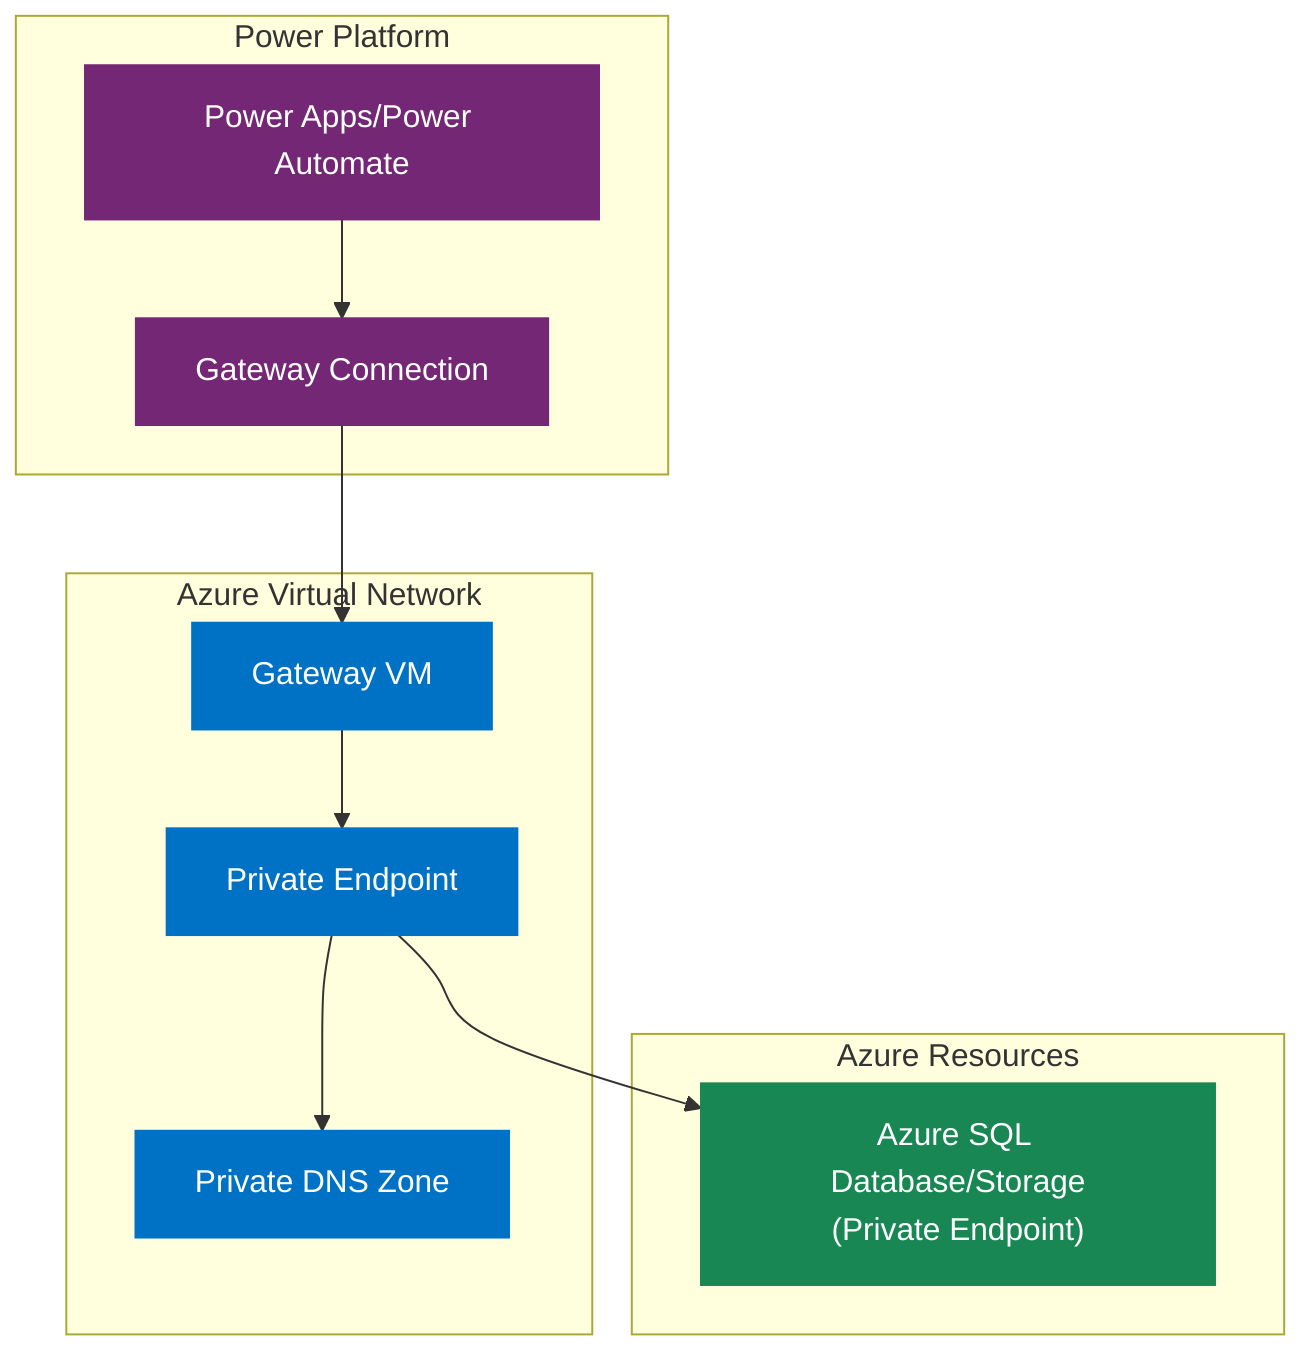 graph TD
    subgraph "Power Platform"
        PA["Power Apps/Power Automate"] --> GC["Gateway Connection"]
    end

    subgraph "Azure Virtual Network"
        GVM["Gateway VM"] --> PE["Private Endpoint"]
        PE --> PDNS["Private DNS Zone"]
    end

    subgraph "Azure Resources"
        DB["Azure SQL Database/Storage\n(Private Endpoint)"]
    end

    GC --> GVM
    PE --> DB

    classDef azure fill:#0072C6,stroke:#0072C6,color:white;
    classDef powerplatform fill:#742774,stroke:#742774,color:white;
    classDef db fill:#198754,stroke:#198754,color:white;

    class PA,GC powerplatform;
    class GVM,PE,PDNS azure;
    class DB db;